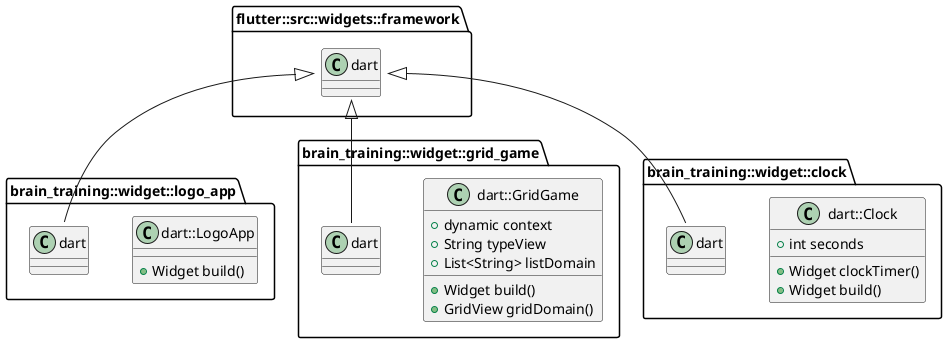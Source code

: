 @startuml classdiagram
class "brain_training::widget::logo_app.dart::LogoApp" {
  +Widget build()
}

"flutter::src::widgets::framework.dart::StatelessWidget" <|-- "brain_training::widget::logo_app.dart::LogoApp"

class "brain_training::widget::grid_game.dart::GridGame" {
  +dynamic context
  +String typeView
  +List<String> listDomain
  +Widget build()
  +GridView gridDomain()
}

"flutter::src::widgets::framework.dart::StatelessWidget" <|-- "brain_training::widget::grid_game.dart::GridGame"

class "brain_training::widget::clock.dart::Clock" {
  +int seconds
  +Widget clockTimer()
  +Widget build()
}

"flutter::src::widgets::framework.dart::StatelessWidget" <|-- "brain_training::widget::clock.dart::Clock"

@enduml